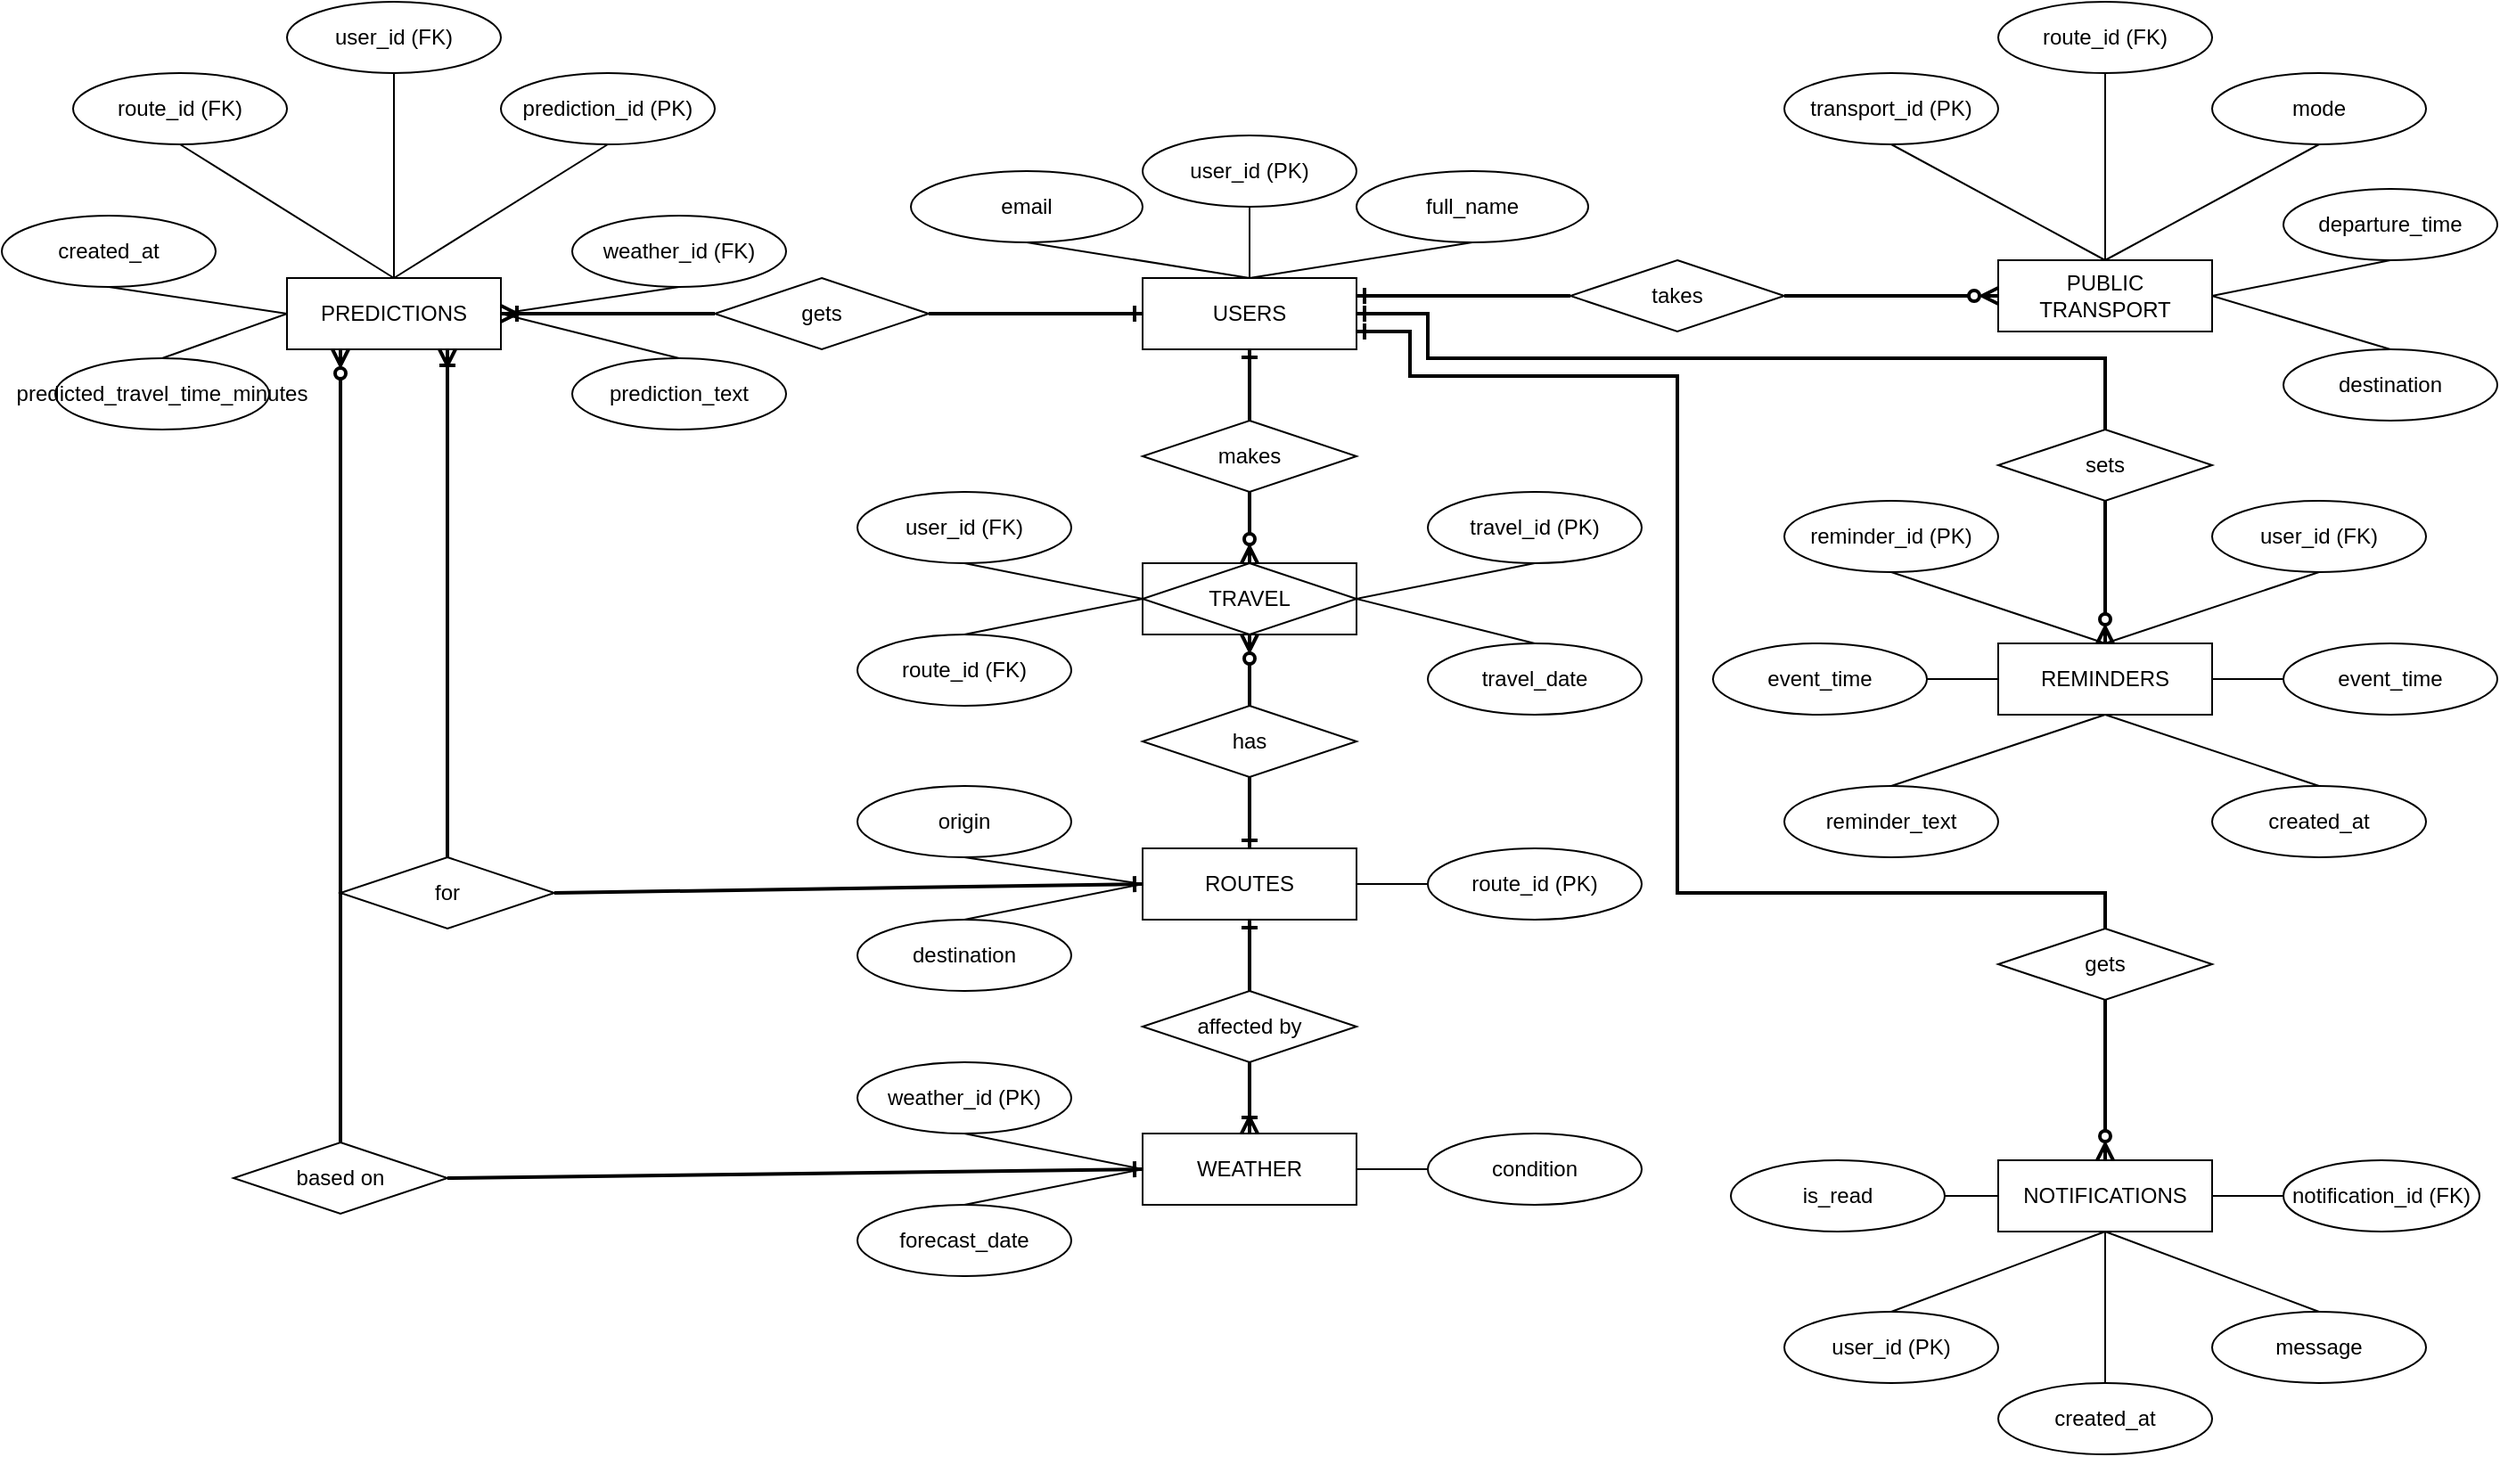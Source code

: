 <mxfile version="28.2.5">
  <diagram name="Page-1" id="dXq6WlskRH7AbOD8Zjuj">
    <mxGraphModel dx="2593" dy="1445" grid="1" gridSize="10" guides="1" tooltips="1" connect="1" arrows="1" fold="1" page="1" pageScale="1" pageWidth="1400" pageHeight="850" math="0" shadow="0">
      <root>
        <mxCell id="0" />
        <mxCell id="1" parent="0" />
        <mxCell id="9KrbEgGgeNroT946GBX5-1" value="TRAVEL" style="shape=associativeEntity;whiteSpace=wrap;html=1;align=center;" parent="1" vertex="1">
          <mxGeometry x="640" y="315" width="120" height="40" as="geometry" />
        </mxCell>
        <mxCell id="9KrbEgGgeNroT946GBX5-2" value="USERS" style="whiteSpace=wrap;html=1;align=center;" parent="1" vertex="1">
          <mxGeometry x="640" y="155" width="120" height="40" as="geometry" />
        </mxCell>
        <mxCell id="9KrbEgGgeNroT946GBX5-3" value="ROUTES" style="whiteSpace=wrap;html=1;align=center;" parent="1" vertex="1">
          <mxGeometry x="640" y="475" width="120" height="40" as="geometry" />
        </mxCell>
        <mxCell id="9KrbEgGgeNroT946GBX5-4" value="WEATHER" style="whiteSpace=wrap;html=1;align=center;" parent="1" vertex="1">
          <mxGeometry x="640" y="635" width="120" height="40" as="geometry" />
        </mxCell>
        <mxCell id="9KrbEgGgeNroT946GBX5-5" value="PUBLIC TRANSPORT" style="whiteSpace=wrap;html=1;align=center;" parent="1" vertex="1">
          <mxGeometry x="1120" y="145" width="120" height="40" as="geometry" />
        </mxCell>
        <mxCell id="9KrbEgGgeNroT946GBX5-6" value="PREDICTIONS" style="whiteSpace=wrap;html=1;align=center;" parent="1" vertex="1">
          <mxGeometry x="160" y="155" width="120" height="40" as="geometry" />
        </mxCell>
        <mxCell id="9KrbEgGgeNroT946GBX5-7" value="REMINDERS" style="whiteSpace=wrap;html=1;align=center;" parent="1" vertex="1">
          <mxGeometry x="1120" y="360" width="120" height="40" as="geometry" />
        </mxCell>
        <mxCell id="9KrbEgGgeNroT946GBX5-8" value="NOTIFICATIONS" style="whiteSpace=wrap;html=1;align=center;" parent="1" vertex="1">
          <mxGeometry x="1120" y="650" width="120" height="40" as="geometry" />
        </mxCell>
        <mxCell id="9KrbEgGgeNroT946GBX5-9" value="makes" style="shape=rhombus;perimeter=rhombusPerimeter;whiteSpace=wrap;html=1;align=center;" parent="1" vertex="1">
          <mxGeometry x="640" y="235" width="120" height="40" as="geometry" />
        </mxCell>
        <mxCell id="9KrbEgGgeNroT946GBX5-10" value="has" style="shape=rhombus;perimeter=rhombusPerimeter;whiteSpace=wrap;html=1;align=center;" parent="1" vertex="1">
          <mxGeometry x="640" y="395" width="120" height="40" as="geometry" />
        </mxCell>
        <mxCell id="9KrbEgGgeNroT946GBX5-11" value="affected by" style="shape=rhombus;perimeter=rhombusPerimeter;whiteSpace=wrap;html=1;align=center;" parent="1" vertex="1">
          <mxGeometry x="640" y="555" width="120" height="40" as="geometry" />
        </mxCell>
        <mxCell id="9KrbEgGgeNroT946GBX5-13" value="takes" style="shape=rhombus;perimeter=rhombusPerimeter;whiteSpace=wrap;html=1;align=center;" parent="1" vertex="1">
          <mxGeometry x="880" y="145" width="120" height="40" as="geometry" />
        </mxCell>
        <mxCell id="9KrbEgGgeNroT946GBX5-16" value="for" style="shape=rhombus;perimeter=rhombusPerimeter;whiteSpace=wrap;html=1;align=center;" parent="1" vertex="1">
          <mxGeometry x="190" y="480" width="120" height="40" as="geometry" />
        </mxCell>
        <mxCell id="9KrbEgGgeNroT946GBX5-19" value="gets" style="shape=rhombus;perimeter=rhombusPerimeter;whiteSpace=wrap;html=1;align=center;" parent="1" vertex="1">
          <mxGeometry x="400" y="155" width="120" height="40" as="geometry" />
        </mxCell>
        <mxCell id="9KrbEgGgeNroT946GBX5-22" value="user_id&amp;nbsp;(PK)" style="ellipse;whiteSpace=wrap;html=1;align=center;" parent="1" vertex="1">
          <mxGeometry x="640" y="75" width="120" height="40" as="geometry" />
        </mxCell>
        <mxCell id="9KrbEgGgeNroT946GBX5-23" value="full_name" style="ellipse;whiteSpace=wrap;html=1;align=center;" parent="1" vertex="1">
          <mxGeometry x="760" y="95" width="130" height="40" as="geometry" />
        </mxCell>
        <mxCell id="9KrbEgGgeNroT946GBX5-24" value="email" style="ellipse;whiteSpace=wrap;html=1;align=center;" parent="1" vertex="1">
          <mxGeometry x="510" y="95" width="130" height="40" as="geometry" />
        </mxCell>
        <mxCell id="9KrbEgGgeNroT946GBX5-27" value="" style="endArrow=none;html=1;rounded=0;exitX=0.5;exitY=1;exitDx=0;exitDy=0;entryX=0.5;entryY=0;entryDx=0;entryDy=0;" parent="1" source="9KrbEgGgeNroT946GBX5-22" target="9KrbEgGgeNroT946GBX5-2" edge="1">
          <mxGeometry relative="1" as="geometry">
            <mxPoint x="662.5" y="115" as="sourcePoint" />
            <mxPoint x="737.5" y="135" as="targetPoint" />
          </mxGeometry>
        </mxCell>
        <mxCell id="9KrbEgGgeNroT946GBX5-28" value="" style="endArrow=none;html=1;rounded=0;exitX=0.5;exitY=1;exitDx=0;exitDy=0;entryX=0.5;entryY=0;entryDx=0;entryDy=0;" parent="1" source="9KrbEgGgeNroT946GBX5-23" target="9KrbEgGgeNroT946GBX5-2" edge="1">
          <mxGeometry relative="1" as="geometry">
            <mxPoint x="690" y="125" as="sourcePoint" />
            <mxPoint x="750" y="185" as="targetPoint" />
          </mxGeometry>
        </mxCell>
        <mxCell id="9KrbEgGgeNroT946GBX5-29" value="" style="endArrow=none;html=1;rounded=0;exitX=0.5;exitY=1;exitDx=0;exitDy=0;entryX=0.5;entryY=0;entryDx=0;entryDy=0;" parent="1" source="9KrbEgGgeNroT946GBX5-24" target="9KrbEgGgeNroT946GBX5-2" edge="1">
          <mxGeometry relative="1" as="geometry">
            <mxPoint x="760" y="135" as="sourcePoint" />
            <mxPoint x="795" y="195" as="targetPoint" />
          </mxGeometry>
        </mxCell>
        <mxCell id="9KrbEgGgeNroT946GBX5-30" value="" style="fontSize=12;html=1;endArrow=none;endFill=0;rounded=0;exitX=0.5;exitY=1;exitDx=0;exitDy=0;entryX=0.5;entryY=0;entryDx=0;entryDy=0;startArrow=ERone;startFill=0;strokeWidth=2;" parent="1" source="9KrbEgGgeNroT946GBX5-2" target="9KrbEgGgeNroT946GBX5-9" edge="1">
          <mxGeometry width="100" height="100" relative="1" as="geometry">
            <mxPoint x="750" y="305" as="sourcePoint" />
            <mxPoint x="850" y="205" as="targetPoint" />
          </mxGeometry>
        </mxCell>
        <mxCell id="9KrbEgGgeNroT946GBX5-31" value="" style="fontSize=12;html=1;endArrow=none;endFill=0;rounded=0;exitX=0.5;exitY=1;exitDx=0;exitDy=0;startArrow=ERzeroToMany;startFill=0;entryX=0.5;entryY=0;entryDx=0;entryDy=0;strokeWidth=2;" parent="1" source="9KrbEgGgeNroT946GBX5-1" target="9KrbEgGgeNroT946GBX5-10" edge="1">
          <mxGeometry width="100" height="100" relative="1" as="geometry">
            <mxPoint x="694.71" y="415" as="sourcePoint" />
            <mxPoint x="695" y="425" as="targetPoint" />
          </mxGeometry>
        </mxCell>
        <mxCell id="9KrbEgGgeNroT946GBX5-32" value="" style="fontSize=12;html=1;endArrow=ERone;endFill=0;rounded=0;exitX=0.5;exitY=1;exitDx=0;exitDy=0;startArrow=none;startFill=0;entryX=0.5;entryY=0;entryDx=0;entryDy=0;strokeWidth=2;" parent="1" source="9KrbEgGgeNroT946GBX5-10" target="9KrbEgGgeNroT946GBX5-3" edge="1">
          <mxGeometry width="100" height="100" relative="1" as="geometry">
            <mxPoint x="764.77" y="470" as="sourcePoint" />
            <mxPoint x="764.77" y="520" as="targetPoint" />
          </mxGeometry>
        </mxCell>
        <mxCell id="9KrbEgGgeNroT946GBX5-33" value="" style="fontSize=12;html=1;endArrow=ERzeroToMany;endFill=1;rounded=0;exitX=0.5;exitY=1;exitDx=0;exitDy=0;entryX=0.5;entryY=0;entryDx=0;entryDy=0;startArrow=none;startFill=0;strokeWidth=2;" parent="1" source="9KrbEgGgeNroT946GBX5-9" target="9KrbEgGgeNroT946GBX5-1" edge="1">
          <mxGeometry width="100" height="100" relative="1" as="geometry">
            <mxPoint x="870" y="235" as="sourcePoint" />
            <mxPoint x="875" y="395" as="targetPoint" />
          </mxGeometry>
        </mxCell>
        <mxCell id="9KrbEgGgeNroT946GBX5-34" value="user_id (FK)" style="ellipse;whiteSpace=wrap;html=1;align=center;" parent="1" vertex="1">
          <mxGeometry x="480" y="275" width="120" height="40" as="geometry" />
        </mxCell>
        <mxCell id="9KrbEgGgeNroT946GBX5-35" value="route_id (FK)" style="ellipse;whiteSpace=wrap;html=1;align=center;" parent="1" vertex="1">
          <mxGeometry x="480" y="355" width="120" height="40" as="geometry" />
        </mxCell>
        <mxCell id="9KrbEgGgeNroT946GBX5-36" value="travel_id (PK)" style="ellipse;whiteSpace=wrap;html=1;align=center;" parent="1" vertex="1">
          <mxGeometry x="800" y="275" width="120" height="40" as="geometry" />
        </mxCell>
        <mxCell id="9KrbEgGgeNroT946GBX5-37" value="" style="endArrow=none;html=1;rounded=0;exitX=0.5;exitY=1;exitDx=0;exitDy=0;entryX=0;entryY=0.5;entryDx=0;entryDy=0;" parent="1" source="9KrbEgGgeNroT946GBX5-34" target="9KrbEgGgeNroT946GBX5-1" edge="1">
          <mxGeometry relative="1" as="geometry">
            <mxPoint x="560" y="315" as="sourcePoint" />
            <mxPoint x="640" y="335" as="targetPoint" />
          </mxGeometry>
        </mxCell>
        <mxCell id="9KrbEgGgeNroT946GBX5-38" value="" style="endArrow=none;html=1;rounded=0;exitX=0.5;exitY=0;exitDx=0;exitDy=0;entryX=0;entryY=0.5;entryDx=0;entryDy=0;" parent="1" source="9KrbEgGgeNroT946GBX5-35" target="9KrbEgGgeNroT946GBX5-1" edge="1">
          <mxGeometry relative="1" as="geometry">
            <mxPoint x="600" y="295" as="sourcePoint" />
            <mxPoint x="670" y="305" as="targetPoint" />
          </mxGeometry>
        </mxCell>
        <mxCell id="9KrbEgGgeNroT946GBX5-39" value="" style="endArrow=none;html=1;rounded=0;exitX=1;exitY=0.5;exitDx=0;exitDy=0;entryX=0.5;entryY=1;entryDx=0;entryDy=0;" parent="1" source="9KrbEgGgeNroT946GBX5-1" target="9KrbEgGgeNroT946GBX5-36" edge="1">
          <mxGeometry relative="1" as="geometry">
            <mxPoint x="770" y="355" as="sourcePoint" />
            <mxPoint x="840" y="345" as="targetPoint" />
          </mxGeometry>
        </mxCell>
        <mxCell id="9KrbEgGgeNroT946GBX5-40" value="route_id (PK)" style="ellipse;whiteSpace=wrap;html=1;align=center;" parent="1" vertex="1">
          <mxGeometry x="800" y="475" width="120" height="40" as="geometry" />
        </mxCell>
        <mxCell id="EZT8Fwv9AmYx2iff5m9D-7" value="weather_id (PK)" style="ellipse;whiteSpace=wrap;html=1;align=center;" parent="1" vertex="1">
          <mxGeometry x="480" y="595" width="120" height="40" as="geometry" />
        </mxCell>
        <mxCell id="EZT8Fwv9AmYx2iff5m9D-10" value="condition" style="ellipse;whiteSpace=wrap;html=1;align=center;" parent="1" vertex="1">
          <mxGeometry x="800" y="635" width="120" height="40" as="geometry" />
        </mxCell>
        <mxCell id="EZT8Fwv9AmYx2iff5m9D-11" value="origin" style="ellipse;whiteSpace=wrap;html=1;align=center;" parent="1" vertex="1">
          <mxGeometry x="480" y="440" width="120" height="40" as="geometry" />
        </mxCell>
        <mxCell id="EZT8Fwv9AmYx2iff5m9D-12" value="forecast_date" style="ellipse;whiteSpace=wrap;html=1;align=center;" parent="1" vertex="1">
          <mxGeometry x="480" y="675" width="120" height="40" as="geometry" />
        </mxCell>
        <mxCell id="EZT8Fwv9AmYx2iff5m9D-14" value="destination" style="ellipse;whiteSpace=wrap;html=1;align=center;" parent="1" vertex="1">
          <mxGeometry x="480" y="515" width="120" height="40" as="geometry" />
        </mxCell>
        <mxCell id="EZT8Fwv9AmYx2iff5m9D-20" value="notification_id (FK)" style="ellipse;whiteSpace=wrap;html=1;align=center;" parent="1" vertex="1">
          <mxGeometry x="1280" y="650" width="110" height="40" as="geometry" />
        </mxCell>
        <mxCell id="EZT8Fwv9AmYx2iff5m9D-21" value="event_time" style="ellipse;whiteSpace=wrap;html=1;align=center;" parent="1" vertex="1">
          <mxGeometry x="960" y="360" width="120" height="40" as="geometry" />
        </mxCell>
        <mxCell id="EZT8Fwv9AmYx2iff5m9D-22" value="event_time" style="ellipse;whiteSpace=wrap;html=1;align=center;" parent="1" vertex="1">
          <mxGeometry x="1280" y="360" width="120" height="40" as="geometry" />
        </mxCell>
        <mxCell id="EZT8Fwv9AmYx2iff5m9D-23" value="user_id (FK)" style="ellipse;whiteSpace=wrap;html=1;align=center;" parent="1" vertex="1">
          <mxGeometry x="160" width="120" height="40" as="geometry" />
        </mxCell>
        <mxCell id="EZT8Fwv9AmYx2iff5m9D-24" value="route_id (FK)" style="ellipse;whiteSpace=wrap;html=1;align=center;" parent="1" vertex="1">
          <mxGeometry x="40" y="40" width="120" height="40" as="geometry" />
        </mxCell>
        <mxCell id="EZT8Fwv9AmYx2iff5m9D-26" value="reminder_text" style="ellipse;whiteSpace=wrap;html=1;align=center;" parent="1" vertex="1">
          <mxGeometry x="1000" y="440" width="120" height="40" as="geometry" />
        </mxCell>
        <mxCell id="EZT8Fwv9AmYx2iff5m9D-27" value="prediction_id (PK)" style="ellipse;whiteSpace=wrap;html=1;align=center;" parent="1" vertex="1">
          <mxGeometry x="280" y="40" width="120" height="40" as="geometry" />
        </mxCell>
        <mxCell id="EZT8Fwv9AmYx2iff5m9D-28" value="created_at" style="ellipse;whiteSpace=wrap;html=1;align=center;" parent="1" vertex="1">
          <mxGeometry y="120" width="120" height="40" as="geometry" />
        </mxCell>
        <mxCell id="EZT8Fwv9AmYx2iff5m9D-32" value="user_id (FK)" style="ellipse;whiteSpace=wrap;html=1;align=center;" parent="1" vertex="1">
          <mxGeometry x="1240" y="280" width="120" height="40" as="geometry" />
        </mxCell>
        <mxCell id="EZT8Fwv9AmYx2iff5m9D-36" value="is_read" style="ellipse;whiteSpace=wrap;html=1;align=center;" parent="1" vertex="1">
          <mxGeometry x="970" y="650" width="120" height="40" as="geometry" />
        </mxCell>
        <mxCell id="EZT8Fwv9AmYx2iff5m9D-38" value="prediction_text" style="ellipse;whiteSpace=wrap;html=1;align=center;" parent="1" vertex="1">
          <mxGeometry x="320" y="200" width="120" height="40" as="geometry" />
        </mxCell>
        <mxCell id="EZT8Fwv9AmYx2iff5m9D-39" value="predicted_travel_time_minutes" style="ellipse;whiteSpace=wrap;html=1;align=center;" parent="1" vertex="1">
          <mxGeometry x="30" y="200" width="120" height="40" as="geometry" />
        </mxCell>
        <mxCell id="EZT8Fwv9AmYx2iff5m9D-40" value="reminder_id (PK)" style="ellipse;whiteSpace=wrap;html=1;align=center;" parent="1" vertex="1">
          <mxGeometry x="1000" y="280" width="120" height="40" as="geometry" />
        </mxCell>
        <mxCell id="EZT8Fwv9AmYx2iff5m9D-44" value="weather_id (FK)" style="ellipse;whiteSpace=wrap;html=1;align=center;" parent="1" vertex="1">
          <mxGeometry x="320" y="120" width="120" height="40" as="geometry" />
        </mxCell>
        <mxCell id="EZT8Fwv9AmYx2iff5m9D-45" value="message" style="ellipse;whiteSpace=wrap;html=1;align=center;" parent="1" vertex="1">
          <mxGeometry x="1240" y="735" width="120" height="40" as="geometry" />
        </mxCell>
        <mxCell id="EZT8Fwv9AmYx2iff5m9D-46" value="user_id (PK)" style="ellipse;whiteSpace=wrap;html=1;align=center;" parent="1" vertex="1">
          <mxGeometry x="1000" y="735" width="120" height="40" as="geometry" />
        </mxCell>
        <mxCell id="EZT8Fwv9AmYx2iff5m9D-47" value="transport_id (PK)" style="ellipse;whiteSpace=wrap;html=1;align=center;rotation=0;" parent="1" vertex="1">
          <mxGeometry x="1000" y="40" width="120" height="40" as="geometry" />
        </mxCell>
        <mxCell id="EZT8Fwv9AmYx2iff5m9D-48" value="destination" style="ellipse;whiteSpace=wrap;html=1;align=center;" parent="1" vertex="1">
          <mxGeometry x="1280" y="195" width="120" height="40" as="geometry" />
        </mxCell>
        <mxCell id="EZT8Fwv9AmYx2iff5m9D-49" value="created_at" style="ellipse;whiteSpace=wrap;html=1;align=center;" parent="1" vertex="1">
          <mxGeometry x="1240" y="440" width="120" height="40" as="geometry" />
        </mxCell>
        <mxCell id="EZT8Fwv9AmYx2iff5m9D-50" value="route_id (FK)" style="ellipse;whiteSpace=wrap;html=1;align=center;" parent="1" vertex="1">
          <mxGeometry x="1120" width="120" height="40" as="geometry" />
        </mxCell>
        <mxCell id="EZT8Fwv9AmYx2iff5m9D-54" value="created_at" style="ellipse;whiteSpace=wrap;html=1;align=center;" parent="1" vertex="1">
          <mxGeometry x="1120" y="775" width="120" height="40" as="geometry" />
        </mxCell>
        <mxCell id="EZT8Fwv9AmYx2iff5m9D-55" value="mode" style="ellipse;whiteSpace=wrap;html=1;align=center;" parent="1" vertex="1">
          <mxGeometry x="1240" y="40" width="120" height="40" as="geometry" />
        </mxCell>
        <mxCell id="EZT8Fwv9AmYx2iff5m9D-56" value="departure_time" style="ellipse;whiteSpace=wrap;html=1;align=center;" parent="1" vertex="1">
          <mxGeometry x="1280" y="105" width="120" height="40" as="geometry" />
        </mxCell>
        <mxCell id="iCCxBn-vq7RnBzHDNI8v-3" value="" style="endArrow=none;html=1;rounded=0;exitX=0;exitY=0.5;exitDx=0;exitDy=0;entryX=1;entryY=0.5;entryDx=0;entryDy=0;" parent="1" source="9KrbEgGgeNroT946GBX5-40" target="9KrbEgGgeNroT946GBX5-3" edge="1">
          <mxGeometry relative="1" as="geometry">
            <mxPoint x="560" y="502.5" as="sourcePoint" />
            <mxPoint x="630" y="487.5" as="targetPoint" />
          </mxGeometry>
        </mxCell>
        <mxCell id="iCCxBn-vq7RnBzHDNI8v-5" value="" style="endArrow=none;html=1;rounded=0;exitX=0.5;exitY=1;exitDx=0;exitDy=0;entryX=0;entryY=0.5;entryDx=0;entryDy=0;" parent="1" source="EZT8Fwv9AmYx2iff5m9D-11" target="9KrbEgGgeNroT946GBX5-3" edge="1">
          <mxGeometry relative="1" as="geometry">
            <mxPoint x="620" y="475" as="sourcePoint" />
            <mxPoint x="640" y="515" as="targetPoint" />
          </mxGeometry>
        </mxCell>
        <mxCell id="iCCxBn-vq7RnBzHDNI8v-6" value="" style="endArrow=none;html=1;rounded=0;exitX=0.5;exitY=0;exitDx=0;exitDy=0;entryX=0;entryY=0.5;entryDx=0;entryDy=0;" parent="1" source="EZT8Fwv9AmYx2iff5m9D-14" target="9KrbEgGgeNroT946GBX5-3" edge="1">
          <mxGeometry relative="1" as="geometry">
            <mxPoint x="540" y="595" as="sourcePoint" />
            <mxPoint x="560" y="635" as="targetPoint" />
          </mxGeometry>
        </mxCell>
        <mxCell id="iCCxBn-vq7RnBzHDNI8v-10" value="" style="fontSize=12;html=1;endArrow=none;endFill=0;rounded=0;exitX=0.5;exitY=1;exitDx=0;exitDy=0;startArrow=ERone;startFill=0;entryX=0.5;entryY=0;entryDx=0;entryDy=0;strokeWidth=2;" parent="1" source="9KrbEgGgeNroT946GBX5-3" target="9KrbEgGgeNroT946GBX5-11" edge="1">
          <mxGeometry width="100" height="100" relative="1" as="geometry">
            <mxPoint x="700" y="475" as="sourcePoint" />
            <mxPoint x="700" y="515" as="targetPoint" />
          </mxGeometry>
        </mxCell>
        <mxCell id="iCCxBn-vq7RnBzHDNI8v-11" value="" style="fontSize=12;html=1;endArrow=ERoneToMany;endFill=0;rounded=0;startArrow=none;startFill=0;entryX=0.5;entryY=0;entryDx=0;entryDy=0;exitX=0.5;exitY=1;exitDx=0;exitDy=0;strokeWidth=2;" parent="1" source="9KrbEgGgeNroT946GBX5-11" target="9KrbEgGgeNroT946GBX5-4" edge="1">
          <mxGeometry width="100" height="100" relative="1" as="geometry">
            <mxPoint x="760" y="595" as="sourcePoint" />
            <mxPoint x="690" y="595" as="targetPoint" />
          </mxGeometry>
        </mxCell>
        <mxCell id="iCCxBn-vq7RnBzHDNI8v-14" value="" style="endArrow=none;html=1;rounded=0;exitX=0.5;exitY=1;exitDx=0;exitDy=0;entryX=0;entryY=0.5;entryDx=0;entryDy=0;" parent="1" source="EZT8Fwv9AmYx2iff5m9D-7" target="9KrbEgGgeNroT946GBX5-4" edge="1">
          <mxGeometry relative="1" as="geometry">
            <mxPoint x="580" y="655" as="sourcePoint" />
            <mxPoint x="680" y="635" as="targetPoint" />
          </mxGeometry>
        </mxCell>
        <mxCell id="iCCxBn-vq7RnBzHDNI8v-15" value="" style="endArrow=none;html=1;rounded=0;exitX=0.5;exitY=0;exitDx=0;exitDy=0;entryX=0;entryY=0.5;entryDx=0;entryDy=0;" parent="1" source="EZT8Fwv9AmYx2iff5m9D-12" target="9KrbEgGgeNroT946GBX5-4" edge="1">
          <mxGeometry relative="1" as="geometry">
            <mxPoint x="520" y="655" as="sourcePoint" />
            <mxPoint x="620" y="675" as="targetPoint" />
          </mxGeometry>
        </mxCell>
        <mxCell id="iCCxBn-vq7RnBzHDNI8v-16" value="" style="endArrow=none;html=1;rounded=0;exitX=0;exitY=0.5;exitDx=0;exitDy=0;entryX=1;entryY=0.5;entryDx=0;entryDy=0;" parent="1" source="EZT8Fwv9AmYx2iff5m9D-10" target="9KrbEgGgeNroT946GBX5-4" edge="1">
          <mxGeometry relative="1" as="geometry">
            <mxPoint x="610" y="675" as="sourcePoint" />
            <mxPoint x="710" y="695" as="targetPoint" />
          </mxGeometry>
        </mxCell>
        <mxCell id="iCCxBn-vq7RnBzHDNI8v-20" value="" style="fontSize=12;html=1;endArrow=none;endFill=0;rounded=0;exitX=1;exitY=0.25;exitDx=0;exitDy=0;startArrow=ERone;startFill=0;strokeWidth=2;entryX=0;entryY=0.5;entryDx=0;entryDy=0;" parent="1" source="9KrbEgGgeNroT946GBX5-2" target="9KrbEgGgeNroT946GBX5-13" edge="1">
          <mxGeometry width="100" height="100" relative="1" as="geometry">
            <mxPoint x="870" y="170" as="sourcePoint" />
            <mxPoint x="890" y="225" as="targetPoint" />
          </mxGeometry>
        </mxCell>
        <mxCell id="iCCxBn-vq7RnBzHDNI8v-21" value="" style="fontSize=12;html=1;endArrow=ERzeroToMany;endFill=0;rounded=0;exitX=1;exitY=0.5;exitDx=0;exitDy=0;startArrow=none;startFill=0;strokeWidth=2;entryX=0;entryY=0.5;entryDx=0;entryDy=0;" parent="1" source="9KrbEgGgeNroT946GBX5-13" target="9KrbEgGgeNroT946GBX5-5" edge="1">
          <mxGeometry width="100" height="100" relative="1" as="geometry">
            <mxPoint x="880" y="195" as="sourcePoint" />
            <mxPoint x="1060" y="215" as="targetPoint" />
          </mxGeometry>
        </mxCell>
        <mxCell id="iCCxBn-vq7RnBzHDNI8v-22" value="" style="fontSize=12;html=1;endArrow=ERone;endFill=0;rounded=0;startArrow=none;startFill=0;strokeWidth=2;exitX=1;exitY=0.5;exitDx=0;exitDy=0;entryX=0;entryY=0.5;entryDx=0;entryDy=0;" parent="1" source="9KrbEgGgeNroT946GBX5-19" target="9KrbEgGgeNroT946GBX5-2" edge="1">
          <mxGeometry width="100" height="100" relative="1" as="geometry">
            <mxPoint x="320" y="295" as="sourcePoint" />
            <mxPoint x="470" y="215" as="targetPoint" />
          </mxGeometry>
        </mxCell>
        <mxCell id="iCCxBn-vq7RnBzHDNI8v-23" value="" style="fontSize=12;html=1;endArrow=none;endFill=0;rounded=0;startArrow=ERoneToMany;startFill=0;strokeWidth=2;exitX=1;exitY=0.5;exitDx=0;exitDy=0;entryX=0;entryY=0.5;entryDx=0;entryDy=0;" parent="1" source="9KrbEgGgeNroT946GBX5-6" target="9KrbEgGgeNroT946GBX5-19" edge="1">
          <mxGeometry width="100" height="100" relative="1" as="geometry">
            <mxPoint x="360" y="234.57" as="sourcePoint" />
            <mxPoint x="480" y="234.57" as="targetPoint" />
          </mxGeometry>
        </mxCell>
        <mxCell id="iCCxBn-vq7RnBzHDNI8v-24" value="" style="fontSize=12;html=1;endArrow=none;endFill=0;rounded=0;startArrow=ERoneToMany;startFill=0;strokeWidth=2;exitX=0.75;exitY=1;exitDx=0;exitDy=0;entryX=0.5;entryY=0;entryDx=0;entryDy=0;" parent="1" source="9KrbEgGgeNroT946GBX5-6" target="9KrbEgGgeNroT946GBX5-16" edge="1">
          <mxGeometry width="100" height="100" relative="1" as="geometry">
            <mxPoint x="300" y="249.13" as="sourcePoint" />
            <mxPoint x="420" y="249.13" as="targetPoint" />
          </mxGeometry>
        </mxCell>
        <mxCell id="iCCxBn-vq7RnBzHDNI8v-25" value="" style="fontSize=12;html=1;endArrow=ERone;endFill=0;rounded=0;startArrow=none;startFill=0;strokeWidth=2;exitX=1;exitY=0.5;exitDx=0;exitDy=0;entryX=0;entryY=0.5;entryDx=0;entryDy=0;" parent="1" source="9KrbEgGgeNroT946GBX5-16" target="9KrbEgGgeNroT946GBX5-3" edge="1">
          <mxGeometry width="100" height="100" relative="1" as="geometry">
            <mxPoint x="160" y="439" as="sourcePoint" />
            <mxPoint x="220" y="530" as="targetPoint" />
            <Array as="points" />
          </mxGeometry>
        </mxCell>
        <mxCell id="EBD6QoqjA3HZYlDL0ubO-2" value="" style="endArrow=none;html=1;rounded=0;exitX=1;exitY=0.5;exitDx=0;exitDy=0;entryX=0;entryY=0.5;entryDx=0;entryDy=0;" parent="1" source="EZT8Fwv9AmYx2iff5m9D-36" target="9KrbEgGgeNroT946GBX5-8" edge="1">
          <mxGeometry relative="1" as="geometry">
            <mxPoint x="1060" y="825" as="sourcePoint" />
            <mxPoint x="1100" y="825" as="targetPoint" />
          </mxGeometry>
        </mxCell>
        <mxCell id="EBD6QoqjA3HZYlDL0ubO-3" value="" style="endArrow=none;html=1;rounded=0;exitX=0.5;exitY=0;exitDx=0;exitDy=0;entryX=0.5;entryY=1;entryDx=0;entryDy=0;" parent="1" source="EZT8Fwv9AmYx2iff5m9D-46" target="9KrbEgGgeNroT946GBX5-8" edge="1">
          <mxGeometry relative="1" as="geometry">
            <mxPoint x="1140" y="925" as="sourcePoint" />
            <mxPoint x="1200" y="845" as="targetPoint" />
          </mxGeometry>
        </mxCell>
        <mxCell id="EBD6QoqjA3HZYlDL0ubO-4" value="" style="endArrow=none;html=1;rounded=0;exitX=0;exitY=0.5;exitDx=0;exitDy=0;entryX=1;entryY=0.5;entryDx=0;entryDy=0;" parent="1" source="EZT8Fwv9AmYx2iff5m9D-20" target="9KrbEgGgeNroT946GBX5-8" edge="1">
          <mxGeometry relative="1" as="geometry">
            <mxPoint x="1120" y="920" as="sourcePoint" />
            <mxPoint x="1180" y="840" as="targetPoint" />
          </mxGeometry>
        </mxCell>
        <mxCell id="EBD6QoqjA3HZYlDL0ubO-5" value="" style="endArrow=none;html=1;rounded=0;exitX=0.5;exitY=1;exitDx=0;exitDy=0;entryX=0.5;entryY=0;entryDx=0;entryDy=0;" parent="1" source="9KrbEgGgeNroT946GBX5-8" target="EZT8Fwv9AmYx2iff5m9D-45" edge="1">
          <mxGeometry relative="1" as="geometry">
            <mxPoint x="1150" y="925" as="sourcePoint" />
            <mxPoint x="1210" y="845" as="targetPoint" />
          </mxGeometry>
        </mxCell>
        <mxCell id="EBD6QoqjA3HZYlDL0ubO-6" value="" style="endArrow=none;html=1;rounded=0;exitX=0.5;exitY=1;exitDx=0;exitDy=0;entryX=0.5;entryY=0;entryDx=0;entryDy=0;" parent="1" source="9KrbEgGgeNroT946GBX5-8" target="EZT8Fwv9AmYx2iff5m9D-54" edge="1">
          <mxGeometry relative="1" as="geometry">
            <mxPoint x="1150" y="845" as="sourcePoint" />
            <mxPoint x="1210" y="765" as="targetPoint" />
          </mxGeometry>
        </mxCell>
        <mxCell id="EBD6QoqjA3HZYlDL0ubO-7" value="travel_date" style="ellipse;whiteSpace=wrap;html=1;align=center;" parent="1" vertex="1">
          <mxGeometry x="800" y="360" width="120" height="40" as="geometry" />
        </mxCell>
        <mxCell id="EBD6QoqjA3HZYlDL0ubO-8" value="" style="endArrow=none;html=1;rounded=0;exitX=1;exitY=0.5;exitDx=0;exitDy=0;entryX=0.5;entryY=0;entryDx=0;entryDy=0;" parent="1" source="9KrbEgGgeNroT946GBX5-1" target="EBD6QoqjA3HZYlDL0ubO-7" edge="1">
          <mxGeometry relative="1" as="geometry">
            <mxPoint x="790" y="340" as="sourcePoint" />
            <mxPoint x="830" y="300" as="targetPoint" />
          </mxGeometry>
        </mxCell>
        <mxCell id="EBD6QoqjA3HZYlDL0ubO-9" value="" style="endArrow=none;html=1;rounded=0;exitX=0.5;exitY=1;exitDx=0;exitDy=0;entryX=0.5;entryY=0;entryDx=0;entryDy=0;" parent="1" source="EZT8Fwv9AmYx2iff5m9D-32" target="9KrbEgGgeNroT946GBX5-7" edge="1">
          <mxGeometry relative="1" as="geometry">
            <mxPoint x="1170" y="375" as="sourcePoint" />
            <mxPoint x="1220" y="335" as="targetPoint" />
          </mxGeometry>
        </mxCell>
        <mxCell id="EBD6QoqjA3HZYlDL0ubO-10" value="" style="endArrow=none;html=1;rounded=0;exitX=0;exitY=0.5;exitDx=0;exitDy=0;entryX=1;entryY=0.5;entryDx=0;entryDy=0;" parent="1" source="EZT8Fwv9AmYx2iff5m9D-22" target="9KrbEgGgeNroT946GBX5-7" edge="1">
          <mxGeometry relative="1" as="geometry">
            <mxPoint x="1230" y="385" as="sourcePoint" />
            <mxPoint x="1230" y="425" as="targetPoint" />
          </mxGeometry>
        </mxCell>
        <mxCell id="EBD6QoqjA3HZYlDL0ubO-11" value="" style="endArrow=none;html=1;rounded=0;exitX=0.5;exitY=1;exitDx=0;exitDy=0;entryX=0.5;entryY=0;entryDx=0;entryDy=0;" parent="1" source="9KrbEgGgeNroT946GBX5-7" target="EZT8Fwv9AmYx2iff5m9D-49" edge="1">
          <mxGeometry relative="1" as="geometry">
            <mxPoint x="1310" y="445" as="sourcePoint" />
            <mxPoint x="1310" y="485" as="targetPoint" />
          </mxGeometry>
        </mxCell>
        <mxCell id="EBD6QoqjA3HZYlDL0ubO-12" value="" style="endArrow=none;html=1;rounded=0;exitX=0.5;exitY=1;exitDx=0;exitDy=0;entryX=0.5;entryY=0;entryDx=0;entryDy=0;" parent="1" source="EZT8Fwv9AmYx2iff5m9D-40" target="9KrbEgGgeNroT946GBX5-7" edge="1">
          <mxGeometry relative="1" as="geometry">
            <mxPoint x="1150" y="415" as="sourcePoint" />
            <mxPoint x="1150" y="455" as="targetPoint" />
          </mxGeometry>
        </mxCell>
        <mxCell id="EBD6QoqjA3HZYlDL0ubO-13" value="" style="endArrow=none;html=1;rounded=0;exitX=0;exitY=0.5;exitDx=0;exitDy=0;entryX=1;entryY=0.5;entryDx=0;entryDy=0;" parent="1" source="9KrbEgGgeNroT946GBX5-7" target="EZT8Fwv9AmYx2iff5m9D-21" edge="1">
          <mxGeometry relative="1" as="geometry">
            <mxPoint x="1120" y="445" as="sourcePoint" />
            <mxPoint x="1120" y="485" as="targetPoint" />
          </mxGeometry>
        </mxCell>
        <mxCell id="EBD6QoqjA3HZYlDL0ubO-14" value="" style="endArrow=none;html=1;rounded=0;entryX=0.5;entryY=0;entryDx=0;entryDy=0;" parent="1" target="EZT8Fwv9AmYx2iff5m9D-26" edge="1">
          <mxGeometry relative="1" as="geometry">
            <mxPoint x="1180" y="400" as="sourcePoint" />
            <mxPoint x="1240" y="495" as="targetPoint" />
          </mxGeometry>
        </mxCell>
        <mxCell id="FbyirHVshEcDGtwFXOf8-1" value="based on" style="shape=rhombus;perimeter=rhombusPerimeter;whiteSpace=wrap;html=1;align=center;" vertex="1" parent="1">
          <mxGeometry x="130" y="640" width="120" height="40" as="geometry" />
        </mxCell>
        <mxCell id="FbyirHVshEcDGtwFXOf8-2" value="" style="fontSize=12;html=1;endArrow=none;endFill=0;rounded=0;startArrow=ERzeroToMany;startFill=0;strokeWidth=2;exitX=0.25;exitY=1;exitDx=0;exitDy=0;entryX=0.5;entryY=0;entryDx=0;entryDy=0;" edge="1" parent="1" source="9KrbEgGgeNroT946GBX5-6" target="FbyirHVshEcDGtwFXOf8-1">
          <mxGeometry width="100" height="100" relative="1" as="geometry">
            <mxPoint x="270" y="300" as="sourcePoint" />
            <mxPoint x="270" y="585" as="targetPoint" />
          </mxGeometry>
        </mxCell>
        <mxCell id="FbyirHVshEcDGtwFXOf8-3" value="" style="fontSize=12;html=1;endArrow=none;endFill=0;rounded=0;startArrow=ERone;startFill=0;strokeWidth=2;exitX=0;exitY=0.5;exitDx=0;exitDy=0;entryX=1;entryY=0.5;entryDx=0;entryDy=0;" edge="1" parent="1" source="9KrbEgGgeNroT946GBX5-4" target="FbyirHVshEcDGtwFXOf8-1">
          <mxGeometry width="100" height="100" relative="1" as="geometry">
            <mxPoint x="190" y="560" as="sourcePoint" />
            <mxPoint x="190" y="1000" as="targetPoint" />
          </mxGeometry>
        </mxCell>
        <mxCell id="FbyirHVshEcDGtwFXOf8-4" value="sets" style="shape=rhombus;perimeter=rhombusPerimeter;whiteSpace=wrap;html=1;align=center;" vertex="1" parent="1">
          <mxGeometry x="1120" y="240" width="120" height="40" as="geometry" />
        </mxCell>
        <mxCell id="FbyirHVshEcDGtwFXOf8-5" value="" style="fontSize=12;html=1;endArrow=none;endFill=0;rounded=0;exitX=1;exitY=0.5;exitDx=0;exitDy=0;startArrow=ERone;startFill=0;strokeWidth=2;entryX=0.5;entryY=0;entryDx=0;entryDy=0;" edge="1" parent="1" source="9KrbEgGgeNroT946GBX5-2" target="FbyirHVshEcDGtwFXOf8-4">
          <mxGeometry width="100" height="100" relative="1" as="geometry">
            <mxPoint x="780" y="210" as="sourcePoint" />
            <mxPoint x="1180" y="190" as="targetPoint" />
            <Array as="points">
              <mxPoint x="800" y="175" />
              <mxPoint x="800" y="200" />
              <mxPoint x="1180" y="200" />
            </Array>
          </mxGeometry>
        </mxCell>
        <mxCell id="FbyirHVshEcDGtwFXOf8-8" value="" style="fontSize=12;html=1;endArrow=none;endFill=0;rounded=0;exitX=0.5;exitY=0;exitDx=0;exitDy=0;startArrow=ERzeroToMany;startFill=0;entryX=0.5;entryY=1;entryDx=0;entryDy=0;strokeWidth=2;" edge="1" parent="1" source="9KrbEgGgeNroT946GBX5-7" target="FbyirHVshEcDGtwFXOf8-4">
          <mxGeometry width="100" height="100" relative="1" as="geometry">
            <mxPoint x="1150" y="340" as="sourcePoint" />
            <mxPoint x="1150" y="380" as="targetPoint" />
          </mxGeometry>
        </mxCell>
        <mxCell id="FbyirHVshEcDGtwFXOf8-11" value="" style="fontSize=12;html=1;endArrow=none;endFill=0;rounded=0;exitX=1;exitY=0.75;exitDx=0;exitDy=0;startArrow=ERone;startFill=0;strokeWidth=2;entryX=0.5;entryY=0;entryDx=0;entryDy=0;" edge="1" parent="1" source="9KrbEgGgeNroT946GBX5-2" target="FbyirHVshEcDGtwFXOf8-12">
          <mxGeometry width="100" height="100" relative="1" as="geometry">
            <mxPoint x="910" y="210" as="sourcePoint" />
            <mxPoint x="1180" y="520" as="targetPoint" />
            <Array as="points">
              <mxPoint x="790" y="185" />
              <mxPoint x="790" y="210" />
              <mxPoint x="940" y="210" />
              <mxPoint x="940" y="500" />
              <mxPoint x="1180" y="500" />
            </Array>
          </mxGeometry>
        </mxCell>
        <mxCell id="FbyirHVshEcDGtwFXOf8-12" value="gets" style="shape=rhombus;perimeter=rhombusPerimeter;whiteSpace=wrap;html=1;align=center;" vertex="1" parent="1">
          <mxGeometry x="1120" y="520" width="120" height="40" as="geometry" />
        </mxCell>
        <mxCell id="FbyirHVshEcDGtwFXOf8-13" value="" style="fontSize=12;html=1;endArrow=none;endFill=0;rounded=0;exitX=0.5;exitY=0;exitDx=0;exitDy=0;startArrow=ERzeroToMany;startFill=0;entryX=0.5;entryY=1;entryDx=0;entryDy=0;strokeWidth=2;" edge="1" parent="1" source="9KrbEgGgeNroT946GBX5-8" target="FbyirHVshEcDGtwFXOf8-12">
          <mxGeometry width="100" height="100" relative="1" as="geometry">
            <mxPoint x="1230" y="680" as="sourcePoint" />
            <mxPoint x="1230" y="600" as="targetPoint" />
          </mxGeometry>
        </mxCell>
        <mxCell id="FbyirHVshEcDGtwFXOf8-14" value="" style="endArrow=none;html=1;rounded=0;exitX=0.5;exitY=0;exitDx=0;exitDy=0;entryX=0.5;entryY=1;entryDx=0;entryDy=0;" edge="1" parent="1" source="9KrbEgGgeNroT946GBX5-5" target="EZT8Fwv9AmYx2iff5m9D-47">
          <mxGeometry relative="1" as="geometry">
            <mxPoint x="1220" y="75" as="sourcePoint" />
            <mxPoint x="1100" y="115" as="targetPoint" />
          </mxGeometry>
        </mxCell>
        <mxCell id="FbyirHVshEcDGtwFXOf8-15" value="" style="endArrow=none;html=1;rounded=0;exitX=0.5;exitY=0;exitDx=0;exitDy=0;entryX=0.5;entryY=1;entryDx=0;entryDy=0;" edge="1" parent="1" source="9KrbEgGgeNroT946GBX5-5" target="EZT8Fwv9AmYx2iff5m9D-50">
          <mxGeometry relative="1" as="geometry">
            <mxPoint x="1290" y="90" as="sourcePoint" />
            <mxPoint x="1170" y="130" as="targetPoint" />
          </mxGeometry>
        </mxCell>
        <mxCell id="FbyirHVshEcDGtwFXOf8-16" value="" style="endArrow=none;html=1;rounded=0;exitX=0.5;exitY=1;exitDx=0;exitDy=0;entryX=0.5;entryY=0;entryDx=0;entryDy=0;" edge="1" parent="1" source="EZT8Fwv9AmYx2iff5m9D-55" target="9KrbEgGgeNroT946GBX5-5">
          <mxGeometry relative="1" as="geometry">
            <mxPoint x="1390" y="100" as="sourcePoint" />
            <mxPoint x="1270" y="140" as="targetPoint" />
          </mxGeometry>
        </mxCell>
        <mxCell id="FbyirHVshEcDGtwFXOf8-17" value="" style="endArrow=none;html=1;rounded=0;exitX=0.5;exitY=1;exitDx=0;exitDy=0;entryX=1;entryY=0.5;entryDx=0;entryDy=0;" edge="1" parent="1" source="EZT8Fwv9AmYx2iff5m9D-56" target="9KrbEgGgeNroT946GBX5-5">
          <mxGeometry relative="1" as="geometry">
            <mxPoint x="1400" y="150" as="sourcePoint" />
            <mxPoint x="1280" y="190" as="targetPoint" />
          </mxGeometry>
        </mxCell>
        <mxCell id="FbyirHVshEcDGtwFXOf8-18" value="" style="endArrow=none;html=1;rounded=0;exitX=0.5;exitY=0;exitDx=0;exitDy=0;entryX=1;entryY=0.5;entryDx=0;entryDy=0;" edge="1" parent="1" source="EZT8Fwv9AmYx2iff5m9D-48" target="9KrbEgGgeNroT946GBX5-5">
          <mxGeometry relative="1" as="geometry">
            <mxPoint x="1450" y="180" as="sourcePoint" />
            <mxPoint x="1330" y="220" as="targetPoint" />
          </mxGeometry>
        </mxCell>
        <mxCell id="FbyirHVshEcDGtwFXOf8-19" value="" style="endArrow=none;html=1;rounded=0;exitX=0.5;exitY=1;exitDx=0;exitDy=0;entryX=0.5;entryY=0;entryDx=0;entryDy=0;" edge="1" parent="1" source="EZT8Fwv9AmYx2iff5m9D-23" target="9KrbEgGgeNroT946GBX5-6">
          <mxGeometry relative="1" as="geometry">
            <mxPoint x="320" y="110" as="sourcePoint" />
            <mxPoint x="200" y="150" as="targetPoint" />
          </mxGeometry>
        </mxCell>
        <mxCell id="FbyirHVshEcDGtwFXOf8-20" value="" style="endArrow=none;html=1;rounded=0;exitX=0.5;exitY=0;exitDx=0;exitDy=0;entryX=0.5;entryY=1;entryDx=0;entryDy=0;fontStyle=1" edge="1" parent="1" source="9KrbEgGgeNroT946GBX5-6" target="EZT8Fwv9AmYx2iff5m9D-24">
          <mxGeometry relative="1" as="geometry">
            <mxPoint x="300" y="110" as="sourcePoint" />
            <mxPoint x="180" y="150" as="targetPoint" />
          </mxGeometry>
        </mxCell>
        <mxCell id="FbyirHVshEcDGtwFXOf8-21" value="" style="endArrow=none;html=1;rounded=0;exitX=0.5;exitY=1;exitDx=0;exitDy=0;entryX=0.5;entryY=0;entryDx=0;entryDy=0;" edge="1" parent="1" source="EZT8Fwv9AmYx2iff5m9D-27" target="9KrbEgGgeNroT946GBX5-6">
          <mxGeometry relative="1" as="geometry">
            <mxPoint x="400" y="100" as="sourcePoint" />
            <mxPoint x="280" y="140" as="targetPoint" />
          </mxGeometry>
        </mxCell>
        <mxCell id="FbyirHVshEcDGtwFXOf8-22" value="" style="endArrow=none;html=1;rounded=0;exitX=0;exitY=0.5;exitDx=0;exitDy=0;entryX=0.5;entryY=1;entryDx=0;entryDy=0;" edge="1" parent="1" source="9KrbEgGgeNroT946GBX5-6" target="EZT8Fwv9AmYx2iff5m9D-28">
          <mxGeometry relative="1" as="geometry">
            <mxPoint x="210" y="170" as="sourcePoint" />
            <mxPoint x="90" y="210" as="targetPoint" />
          </mxGeometry>
        </mxCell>
        <mxCell id="FbyirHVshEcDGtwFXOf8-23" value="" style="endArrow=none;html=1;rounded=0;exitX=0;exitY=0.5;exitDx=0;exitDy=0;entryX=0.5;entryY=0;entryDx=0;entryDy=0;" edge="1" parent="1" source="9KrbEgGgeNroT946GBX5-6" target="EZT8Fwv9AmYx2iff5m9D-39">
          <mxGeometry relative="1" as="geometry">
            <mxPoint x="230" y="240" as="sourcePoint" />
            <mxPoint x="110" y="280" as="targetPoint" />
          </mxGeometry>
        </mxCell>
        <mxCell id="FbyirHVshEcDGtwFXOf8-24" value="" style="endArrow=none;html=1;rounded=0;exitX=1;exitY=0.5;exitDx=0;exitDy=0;entryX=0.5;entryY=1;entryDx=0;entryDy=0;" edge="1" parent="1" source="9KrbEgGgeNroT946GBX5-6" target="EZT8Fwv9AmYx2iff5m9D-44">
          <mxGeometry relative="1" as="geometry">
            <mxPoint x="440" y="270" as="sourcePoint" />
            <mxPoint x="320" y="310" as="targetPoint" />
          </mxGeometry>
        </mxCell>
        <mxCell id="FbyirHVshEcDGtwFXOf8-25" value="" style="endArrow=none;html=1;rounded=0;exitX=0.5;exitY=0;exitDx=0;exitDy=0;entryX=1;entryY=0.5;entryDx=0;entryDy=0;" edge="1" parent="1" source="EZT8Fwv9AmYx2iff5m9D-38" target="9KrbEgGgeNroT946GBX5-6">
          <mxGeometry relative="1" as="geometry">
            <mxPoint x="470" y="260" as="sourcePoint" />
            <mxPoint x="350" y="300" as="targetPoint" />
          </mxGeometry>
        </mxCell>
      </root>
    </mxGraphModel>
  </diagram>
</mxfile>
